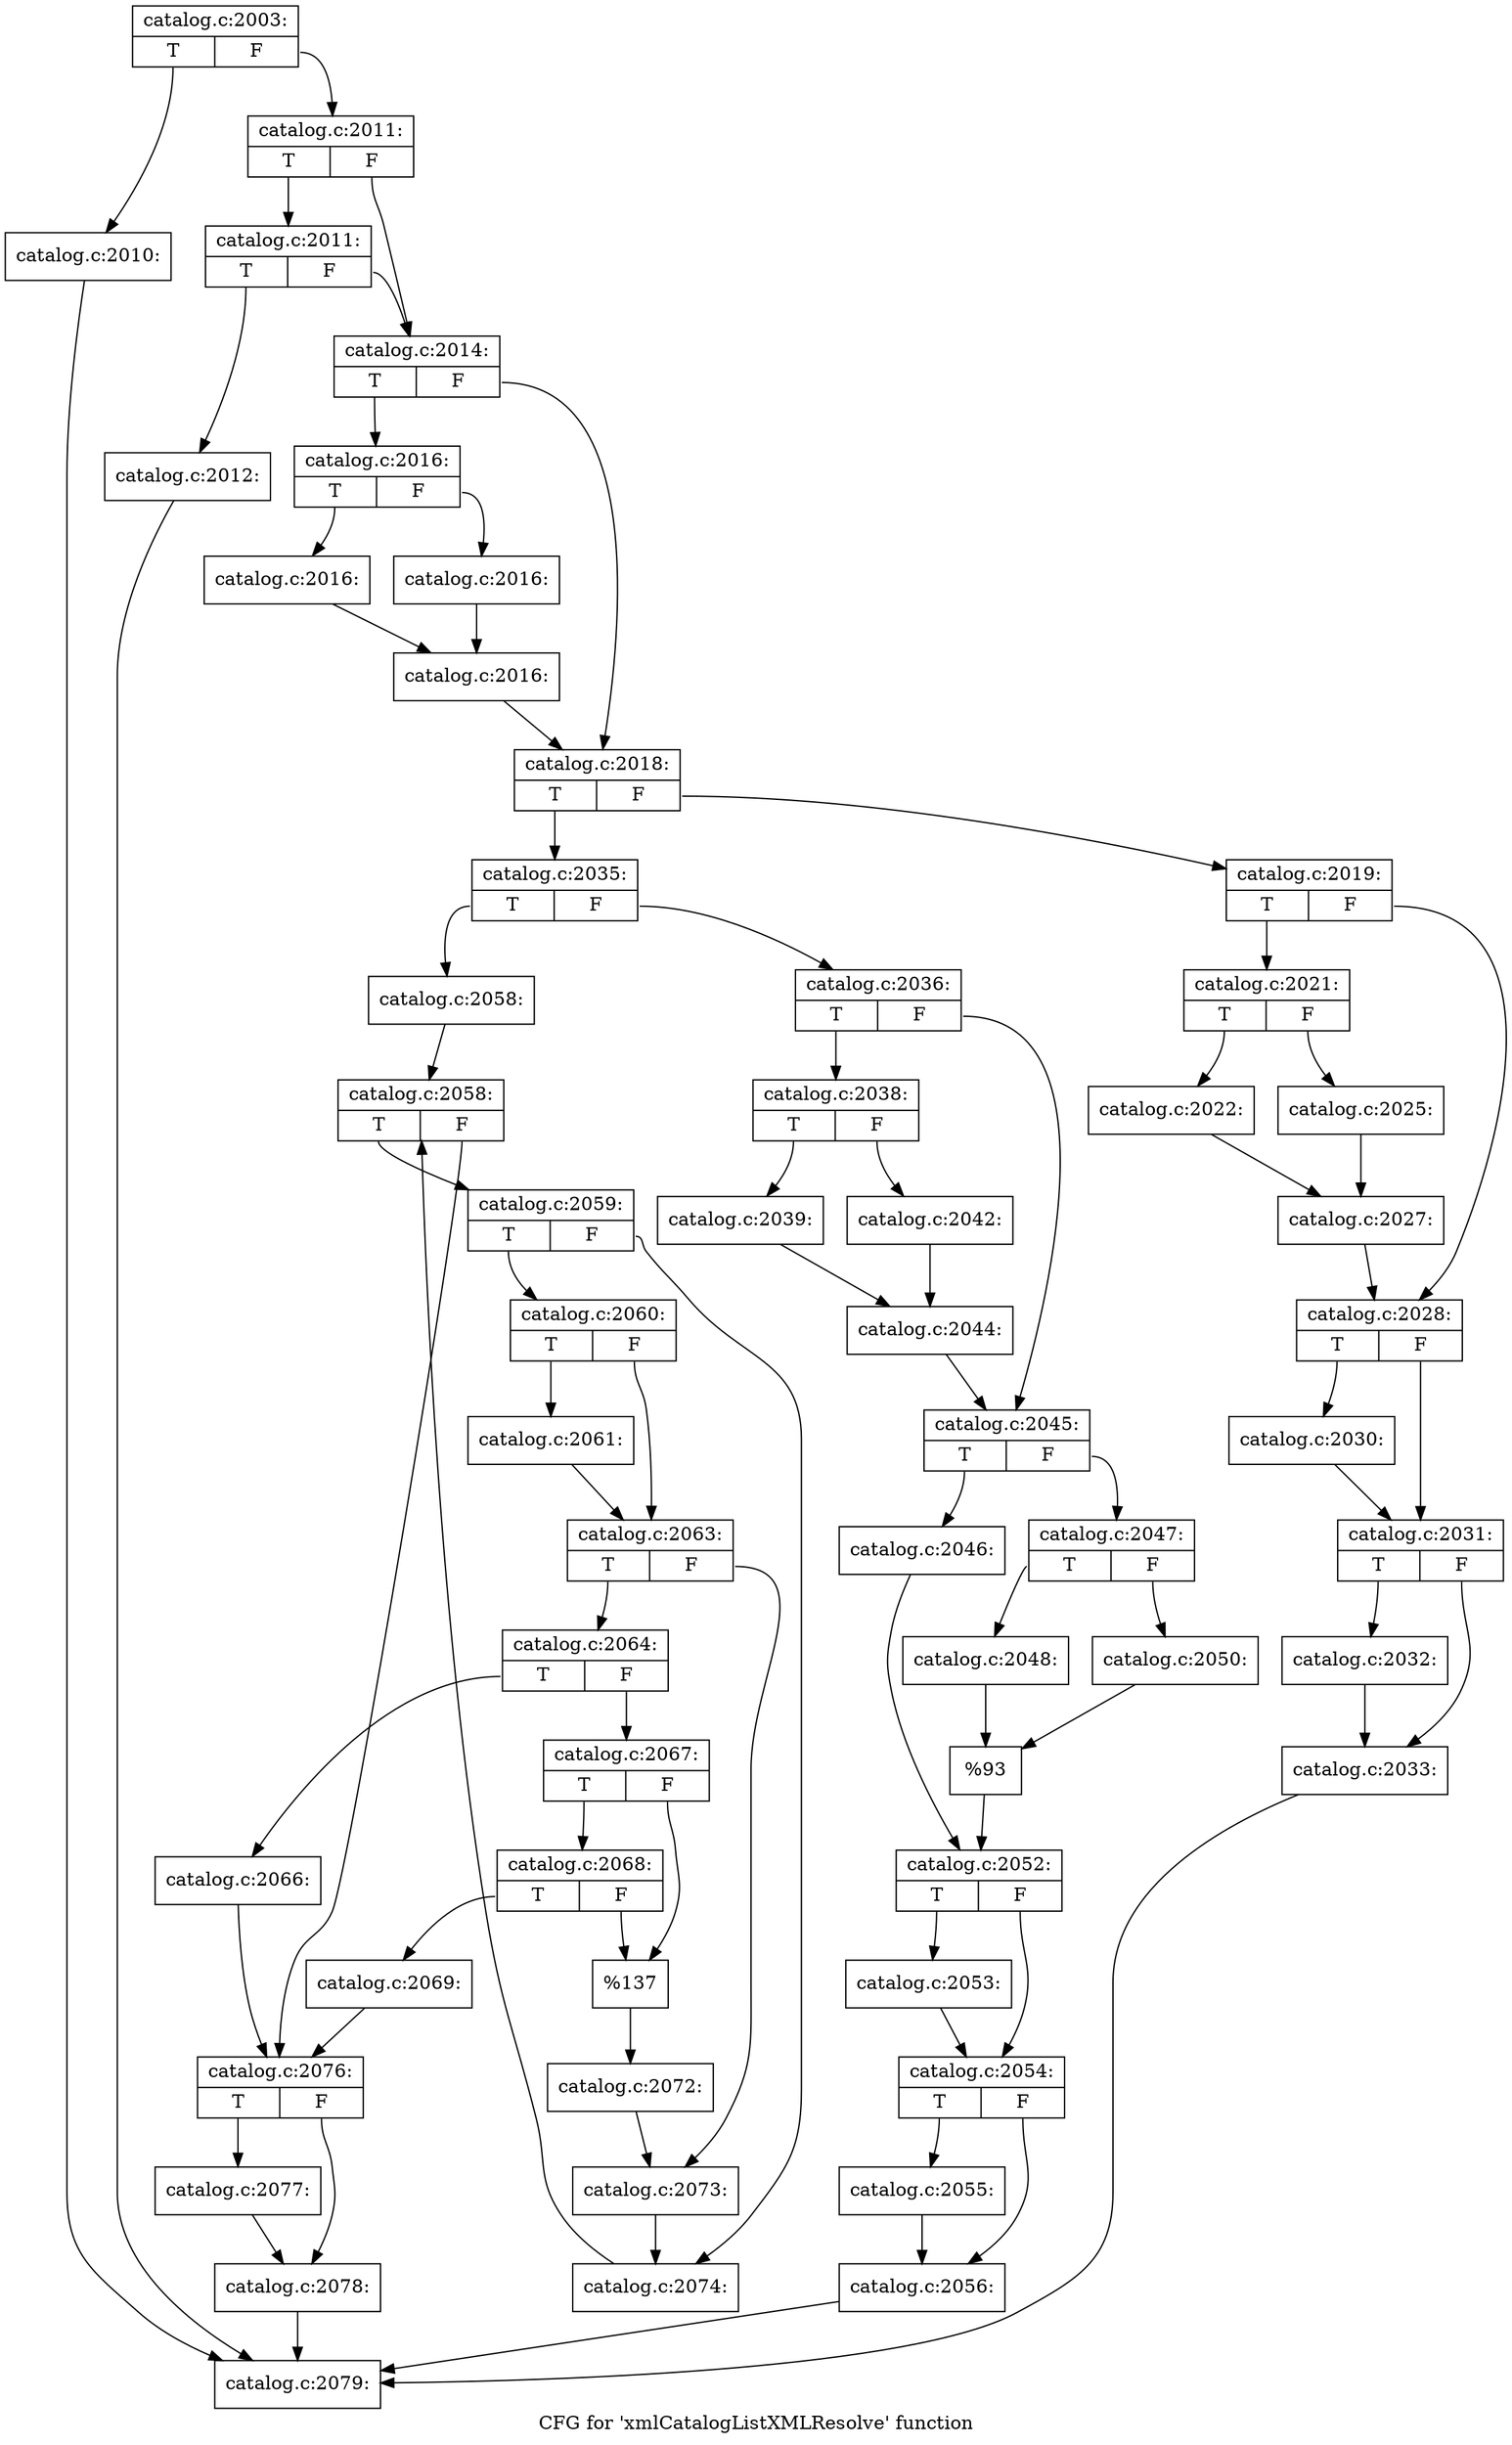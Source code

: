 digraph "CFG for 'xmlCatalogListXMLResolve' function" {
	label="CFG for 'xmlCatalogListXMLResolve' function";

	Node0x39e6ab0 [shape=record,label="{catalog.c:2003:|{<s0>T|<s1>F}}"];
	Node0x39e6ab0:s0 -> Node0x39ef6d0;
	Node0x39e6ab0:s1 -> Node0x39ef720;
	Node0x39ef6d0 [shape=record,label="{catalog.c:2010:}"];
	Node0x39ef6d0 -> Node0x39ee2f0;
	Node0x39ef720 [shape=record,label="{catalog.c:2011:|{<s0>T|<s1>F}}"];
	Node0x39ef720:s0 -> Node0x39efc20;
	Node0x39ef720:s1 -> Node0x39efbd0;
	Node0x39efc20 [shape=record,label="{catalog.c:2011:|{<s0>T|<s1>F}}"];
	Node0x39efc20:s0 -> Node0x39efb80;
	Node0x39efc20:s1 -> Node0x39efbd0;
	Node0x39efb80 [shape=record,label="{catalog.c:2012:}"];
	Node0x39efb80 -> Node0x39ee2f0;
	Node0x39efbd0 [shape=record,label="{catalog.c:2014:|{<s0>T|<s1>F}}"];
	Node0x39efbd0:s0 -> Node0x39f0510;
	Node0x39efbd0:s1 -> Node0x39f0560;
	Node0x39f0510 [shape=record,label="{catalog.c:2016:|{<s0>T|<s1>F}}"];
	Node0x39f0510:s0 -> Node0x39f08d0;
	Node0x39f0510:s1 -> Node0x39f0920;
	Node0x39f08d0 [shape=record,label="{catalog.c:2016:}"];
	Node0x39f08d0 -> Node0x39f0970;
	Node0x39f0920 [shape=record,label="{catalog.c:2016:}"];
	Node0x39f0920 -> Node0x39f0970;
	Node0x39f0970 [shape=record,label="{catalog.c:2016:}"];
	Node0x39f0970 -> Node0x39f0560;
	Node0x39f0560 [shape=record,label="{catalog.c:2018:|{<s0>T|<s1>F}}"];
	Node0x39f0560:s0 -> Node0x39f1050;
	Node0x39f0560:s1 -> Node0x39f1000;
	Node0x39f1000 [shape=record,label="{catalog.c:2019:|{<s0>T|<s1>F}}"];
	Node0x39f1000:s0 -> Node0x39f1990;
	Node0x39f1000:s1 -> Node0x39f2430;
	Node0x39f1990 [shape=record,label="{catalog.c:2021:|{<s0>T|<s1>F}}"];
	Node0x39f1990:s0 -> Node0x39f25f0;
	Node0x39f1990:s1 -> Node0x39f2690;
	Node0x39f25f0 [shape=record,label="{catalog.c:2022:}"];
	Node0x39f25f0 -> Node0x39f2640;
	Node0x39f2690 [shape=record,label="{catalog.c:2025:}"];
	Node0x39f2690 -> Node0x39f2640;
	Node0x39f2640 [shape=record,label="{catalog.c:2027:}"];
	Node0x39f2640 -> Node0x39f2430;
	Node0x39f2430 [shape=record,label="{catalog.c:2028:|{<s0>T|<s1>F}}"];
	Node0x39f2430:s0 -> Node0x39f3760;
	Node0x39f2430:s1 -> Node0x39f37b0;
	Node0x39f3760 [shape=record,label="{catalog.c:2030:}"];
	Node0x39f3760 -> Node0x39f37b0;
	Node0x39f37b0 [shape=record,label="{catalog.c:2031:|{<s0>T|<s1>F}}"];
	Node0x39f37b0:s0 -> Node0x39f3bb0;
	Node0x39f37b0:s1 -> Node0x39f3c00;
	Node0x39f3bb0 [shape=record,label="{catalog.c:2032:}"];
	Node0x39f3bb0 -> Node0x39f3c00;
	Node0x39f3c00 [shape=record,label="{catalog.c:2033:}"];
	Node0x39f3c00 -> Node0x39ee2f0;
	Node0x39f1050 [shape=record,label="{catalog.c:2035:|{<s0>T|<s1>F}}"];
	Node0x39f1050:s0 -> Node0x39f4410;
	Node0x39f1050:s1 -> Node0x39f43c0;
	Node0x39f43c0 [shape=record,label="{catalog.c:2036:|{<s0>T|<s1>F}}"];
	Node0x39f43c0:s0 -> Node0x39f4b20;
	Node0x39f43c0:s1 -> Node0x39f4b70;
	Node0x39f4b20 [shape=record,label="{catalog.c:2038:|{<s0>T|<s1>F}}"];
	Node0x39f4b20:s0 -> Node0x39f4e70;
	Node0x39f4b20:s1 -> Node0x39f4f10;
	Node0x39f4e70 [shape=record,label="{catalog.c:2039:}"];
	Node0x39f4e70 -> Node0x39f4ec0;
	Node0x39f4f10 [shape=record,label="{catalog.c:2042:}"];
	Node0x39f4f10 -> Node0x39f4ec0;
	Node0x39f4ec0 [shape=record,label="{catalog.c:2044:}"];
	Node0x39f4ec0 -> Node0x39f4b70;
	Node0x39f4b70 [shape=record,label="{catalog.c:2045:|{<s0>T|<s1>F}}"];
	Node0x39f4b70:s0 -> Node0x39f60b0;
	Node0x39f4b70:s1 -> Node0x39f6150;
	Node0x39f60b0 [shape=record,label="{catalog.c:2046:}"];
	Node0x39f60b0 -> Node0x39f6100;
	Node0x39f6150 [shape=record,label="{catalog.c:2047:|{<s0>T|<s1>F}}"];
	Node0x39f6150:s0 -> Node0x39f67c0;
	Node0x39f6150:s1 -> Node0x39f6860;
	Node0x39f67c0 [shape=record,label="{catalog.c:2048:}"];
	Node0x39f67c0 -> Node0x39f6810;
	Node0x39f6860 [shape=record,label="{catalog.c:2050:}"];
	Node0x39f6860 -> Node0x39f6810;
	Node0x39f6810 [shape=record,label="{%93}"];
	Node0x39f6810 -> Node0x39f6100;
	Node0x39f6100 [shape=record,label="{catalog.c:2052:|{<s0>T|<s1>F}}"];
	Node0x39f6100:s0 -> Node0x39f7570;
	Node0x39f6100:s1 -> Node0x39f75c0;
	Node0x39f7570 [shape=record,label="{catalog.c:2053:}"];
	Node0x39f7570 -> Node0x39f75c0;
	Node0x39f75c0 [shape=record,label="{catalog.c:2054:|{<s0>T|<s1>F}}"];
	Node0x39f75c0:s0 -> Node0x39f7af0;
	Node0x39f75c0:s1 -> Node0x39f7b40;
	Node0x39f7af0 [shape=record,label="{catalog.c:2055:}"];
	Node0x39f7af0 -> Node0x39f7b40;
	Node0x39f7b40 [shape=record,label="{catalog.c:2056:}"];
	Node0x39f7b40 -> Node0x39ee2f0;
	Node0x39f4410 [shape=record,label="{catalog.c:2058:}"];
	Node0x39f4410 -> Node0x39f8290;
	Node0x39f8290 [shape=record,label="{catalog.c:2058:|{<s0>T|<s1>F}}"];
	Node0x39f8290:s0 -> Node0x39f8680;
	Node0x39f8290:s1 -> Node0x39f84b0;
	Node0x39f8680 [shape=record,label="{catalog.c:2059:|{<s0>T|<s1>F}}"];
	Node0x39f8680:s0 -> Node0x39f8840;
	Node0x39f8680:s1 -> Node0x39f8890;
	Node0x39f8840 [shape=record,label="{catalog.c:2060:|{<s0>T|<s1>F}}"];
	Node0x39f8840:s0 -> Node0x39f8ca0;
	Node0x39f8840:s1 -> Node0x39f8cf0;
	Node0x39f8ca0 [shape=record,label="{catalog.c:2061:}"];
	Node0x39f8ca0 -> Node0x39f8cf0;
	Node0x39f8cf0 [shape=record,label="{catalog.c:2063:|{<s0>T|<s1>F}}"];
	Node0x39f8cf0:s0 -> Node0x39f9cc0;
	Node0x39f8cf0:s1 -> Node0x39f9d10;
	Node0x39f9cc0 [shape=record,label="{catalog.c:2064:|{<s0>T|<s1>F}}"];
	Node0x39f9cc0:s0 -> Node0x39f9990;
	Node0x39f9cc0:s1 -> Node0x39fa500;
	Node0x39f9990 [shape=record,label="{catalog.c:2066:}"];
	Node0x39f9990 -> Node0x39f84b0;
	Node0x39fa500 [shape=record,label="{catalog.c:2067:|{<s0>T|<s1>F}}"];
	Node0x39fa500:s0 -> Node0x39faa60;
	Node0x39fa500:s1 -> Node0x39faa10;
	Node0x39faa60 [shape=record,label="{catalog.c:2068:|{<s0>T|<s1>F}}"];
	Node0x39faa60:s0 -> Node0x39fa9c0;
	Node0x39faa60:s1 -> Node0x39faa10;
	Node0x39fa9c0 [shape=record,label="{catalog.c:2069:}"];
	Node0x39fa9c0 -> Node0x39f84b0;
	Node0x39faa10 [shape=record,label="{%137}"];
	Node0x39faa10 -> Node0x39fa2d0;
	Node0x39fa2d0 [shape=record,label="{catalog.c:2072:}"];
	Node0x39fa2d0 -> Node0x39f9d10;
	Node0x39f9d10 [shape=record,label="{catalog.c:2073:}"];
	Node0x39f9d10 -> Node0x39f8890;
	Node0x39f8890 [shape=record,label="{catalog.c:2074:}"];
	Node0x39f8890 -> Node0x39f8290;
	Node0x39f84b0 [shape=record,label="{catalog.c:2076:|{<s0>T|<s1>F}}"];
	Node0x39f84b0:s0 -> Node0x39fba70;
	Node0x39f84b0:s1 -> Node0x39fbac0;
	Node0x39fba70 [shape=record,label="{catalog.c:2077:}"];
	Node0x39fba70 -> Node0x39fbac0;
	Node0x39fbac0 [shape=record,label="{catalog.c:2078:}"];
	Node0x39fbac0 -> Node0x39ee2f0;
	Node0x39ee2f0 [shape=record,label="{catalog.c:2079:}"];
}
